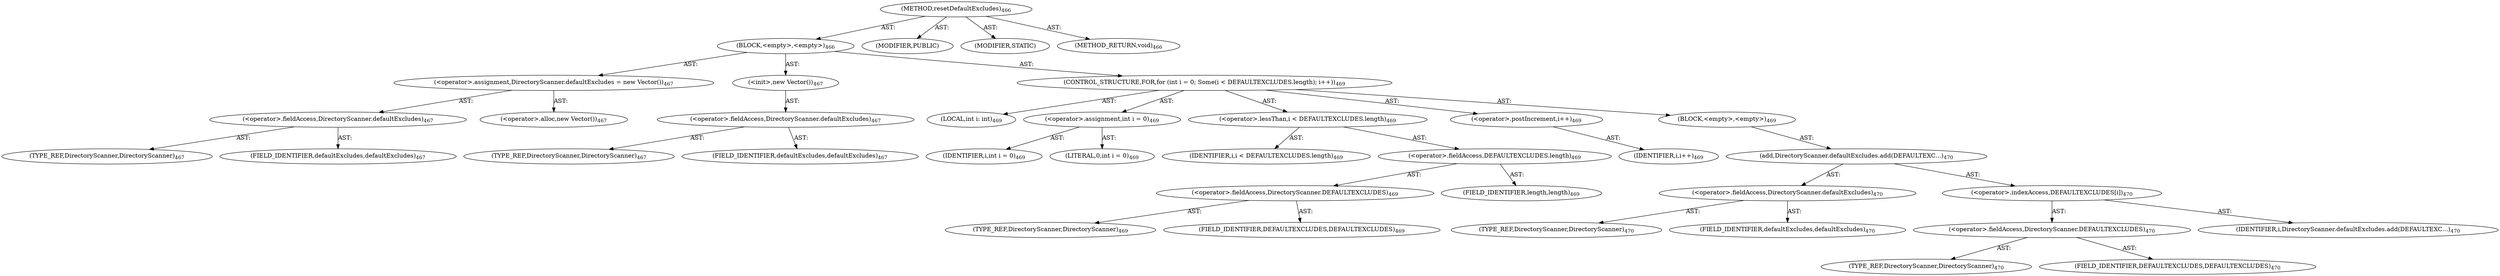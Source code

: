 digraph "resetDefaultExcludes" {  
"111669149706" [label = <(METHOD,resetDefaultExcludes)<SUB>466</SUB>> ]
"25769803787" [label = <(BLOCK,&lt;empty&gt;,&lt;empty&gt;)<SUB>466</SUB>> ]
"30064771112" [label = <(&lt;operator&gt;.assignment,DirectoryScanner.defaultExcludes = new Vector())<SUB>467</SUB>> ]
"30064771113" [label = <(&lt;operator&gt;.fieldAccess,DirectoryScanner.defaultExcludes)<SUB>467</SUB>> ]
"180388626438" [label = <(TYPE_REF,DirectoryScanner,DirectoryScanner)<SUB>467</SUB>> ]
"55834574862" [label = <(FIELD_IDENTIFIER,defaultExcludes,defaultExcludes)<SUB>467</SUB>> ]
"30064771114" [label = <(&lt;operator&gt;.alloc,new Vector())<SUB>467</SUB>> ]
"30064771115" [label = <(&lt;init&gt;,new Vector())<SUB>467</SUB>> ]
"30064771116" [label = <(&lt;operator&gt;.fieldAccess,DirectoryScanner.defaultExcludes)<SUB>467</SUB>> ]
"180388626439" [label = <(TYPE_REF,DirectoryScanner,DirectoryScanner)<SUB>467</SUB>> ]
"55834574863" [label = <(FIELD_IDENTIFIER,defaultExcludes,defaultExcludes)<SUB>467</SUB>> ]
"47244640257" [label = <(CONTROL_STRUCTURE,FOR,for (int i = 0; Some(i &lt; DEFAULTEXCLUDES.length); i++))<SUB>469</SUB>> ]
"94489280512" [label = <(LOCAL,int i: int)<SUB>469</SUB>> ]
"30064771117" [label = <(&lt;operator&gt;.assignment,int i = 0)<SUB>469</SUB>> ]
"68719476831" [label = <(IDENTIFIER,i,int i = 0)<SUB>469</SUB>> ]
"90194313224" [label = <(LITERAL,0,int i = 0)<SUB>469</SUB>> ]
"30064771118" [label = <(&lt;operator&gt;.lessThan,i &lt; DEFAULTEXCLUDES.length)<SUB>469</SUB>> ]
"68719476832" [label = <(IDENTIFIER,i,i &lt; DEFAULTEXCLUDES.length)<SUB>469</SUB>> ]
"30064771119" [label = <(&lt;operator&gt;.fieldAccess,DEFAULTEXCLUDES.length)<SUB>469</SUB>> ]
"30064771120" [label = <(&lt;operator&gt;.fieldAccess,DirectoryScanner.DEFAULTEXCLUDES)<SUB>469</SUB>> ]
"180388626440" [label = <(TYPE_REF,DirectoryScanner,DirectoryScanner)<SUB>469</SUB>> ]
"55834574864" [label = <(FIELD_IDENTIFIER,DEFAULTEXCLUDES,DEFAULTEXCLUDES)<SUB>469</SUB>> ]
"55834574865" [label = <(FIELD_IDENTIFIER,length,length)<SUB>469</SUB>> ]
"30064771121" [label = <(&lt;operator&gt;.postIncrement,i++)<SUB>469</SUB>> ]
"68719476833" [label = <(IDENTIFIER,i,i++)<SUB>469</SUB>> ]
"25769803788" [label = <(BLOCK,&lt;empty&gt;,&lt;empty&gt;)<SUB>469</SUB>> ]
"30064771122" [label = <(add,DirectoryScanner.defaultExcludes.add(DEFAULTEXC...)<SUB>470</SUB>> ]
"30064771123" [label = <(&lt;operator&gt;.fieldAccess,DirectoryScanner.defaultExcludes)<SUB>470</SUB>> ]
"180388626441" [label = <(TYPE_REF,DirectoryScanner,DirectoryScanner)<SUB>470</SUB>> ]
"55834574866" [label = <(FIELD_IDENTIFIER,defaultExcludes,defaultExcludes)<SUB>470</SUB>> ]
"30064771124" [label = <(&lt;operator&gt;.indexAccess,DEFAULTEXCLUDES[i])<SUB>470</SUB>> ]
"30064771125" [label = <(&lt;operator&gt;.fieldAccess,DirectoryScanner.DEFAULTEXCLUDES)<SUB>470</SUB>> ]
"180388626442" [label = <(TYPE_REF,DirectoryScanner,DirectoryScanner)<SUB>470</SUB>> ]
"55834574867" [label = <(FIELD_IDENTIFIER,DEFAULTEXCLUDES,DEFAULTEXCLUDES)<SUB>470</SUB>> ]
"68719476834" [label = <(IDENTIFIER,i,DirectoryScanner.defaultExcludes.add(DEFAULTEXC...)<SUB>470</SUB>> ]
"133143986220" [label = <(MODIFIER,PUBLIC)> ]
"133143986221" [label = <(MODIFIER,STATIC)> ]
"128849018890" [label = <(METHOD_RETURN,void)<SUB>466</SUB>> ]
  "111669149706" -> "25769803787"  [ label = "AST: "] 
  "111669149706" -> "133143986220"  [ label = "AST: "] 
  "111669149706" -> "133143986221"  [ label = "AST: "] 
  "111669149706" -> "128849018890"  [ label = "AST: "] 
  "25769803787" -> "30064771112"  [ label = "AST: "] 
  "25769803787" -> "30064771115"  [ label = "AST: "] 
  "25769803787" -> "47244640257"  [ label = "AST: "] 
  "30064771112" -> "30064771113"  [ label = "AST: "] 
  "30064771112" -> "30064771114"  [ label = "AST: "] 
  "30064771113" -> "180388626438"  [ label = "AST: "] 
  "30064771113" -> "55834574862"  [ label = "AST: "] 
  "30064771115" -> "30064771116"  [ label = "AST: "] 
  "30064771116" -> "180388626439"  [ label = "AST: "] 
  "30064771116" -> "55834574863"  [ label = "AST: "] 
  "47244640257" -> "94489280512"  [ label = "AST: "] 
  "47244640257" -> "30064771117"  [ label = "AST: "] 
  "47244640257" -> "30064771118"  [ label = "AST: "] 
  "47244640257" -> "30064771121"  [ label = "AST: "] 
  "47244640257" -> "25769803788"  [ label = "AST: "] 
  "30064771117" -> "68719476831"  [ label = "AST: "] 
  "30064771117" -> "90194313224"  [ label = "AST: "] 
  "30064771118" -> "68719476832"  [ label = "AST: "] 
  "30064771118" -> "30064771119"  [ label = "AST: "] 
  "30064771119" -> "30064771120"  [ label = "AST: "] 
  "30064771119" -> "55834574865"  [ label = "AST: "] 
  "30064771120" -> "180388626440"  [ label = "AST: "] 
  "30064771120" -> "55834574864"  [ label = "AST: "] 
  "30064771121" -> "68719476833"  [ label = "AST: "] 
  "25769803788" -> "30064771122"  [ label = "AST: "] 
  "30064771122" -> "30064771123"  [ label = "AST: "] 
  "30064771122" -> "30064771124"  [ label = "AST: "] 
  "30064771123" -> "180388626441"  [ label = "AST: "] 
  "30064771123" -> "55834574866"  [ label = "AST: "] 
  "30064771124" -> "30064771125"  [ label = "AST: "] 
  "30064771124" -> "68719476834"  [ label = "AST: "] 
  "30064771125" -> "180388626442"  [ label = "AST: "] 
  "30064771125" -> "55834574867"  [ label = "AST: "] 
}
